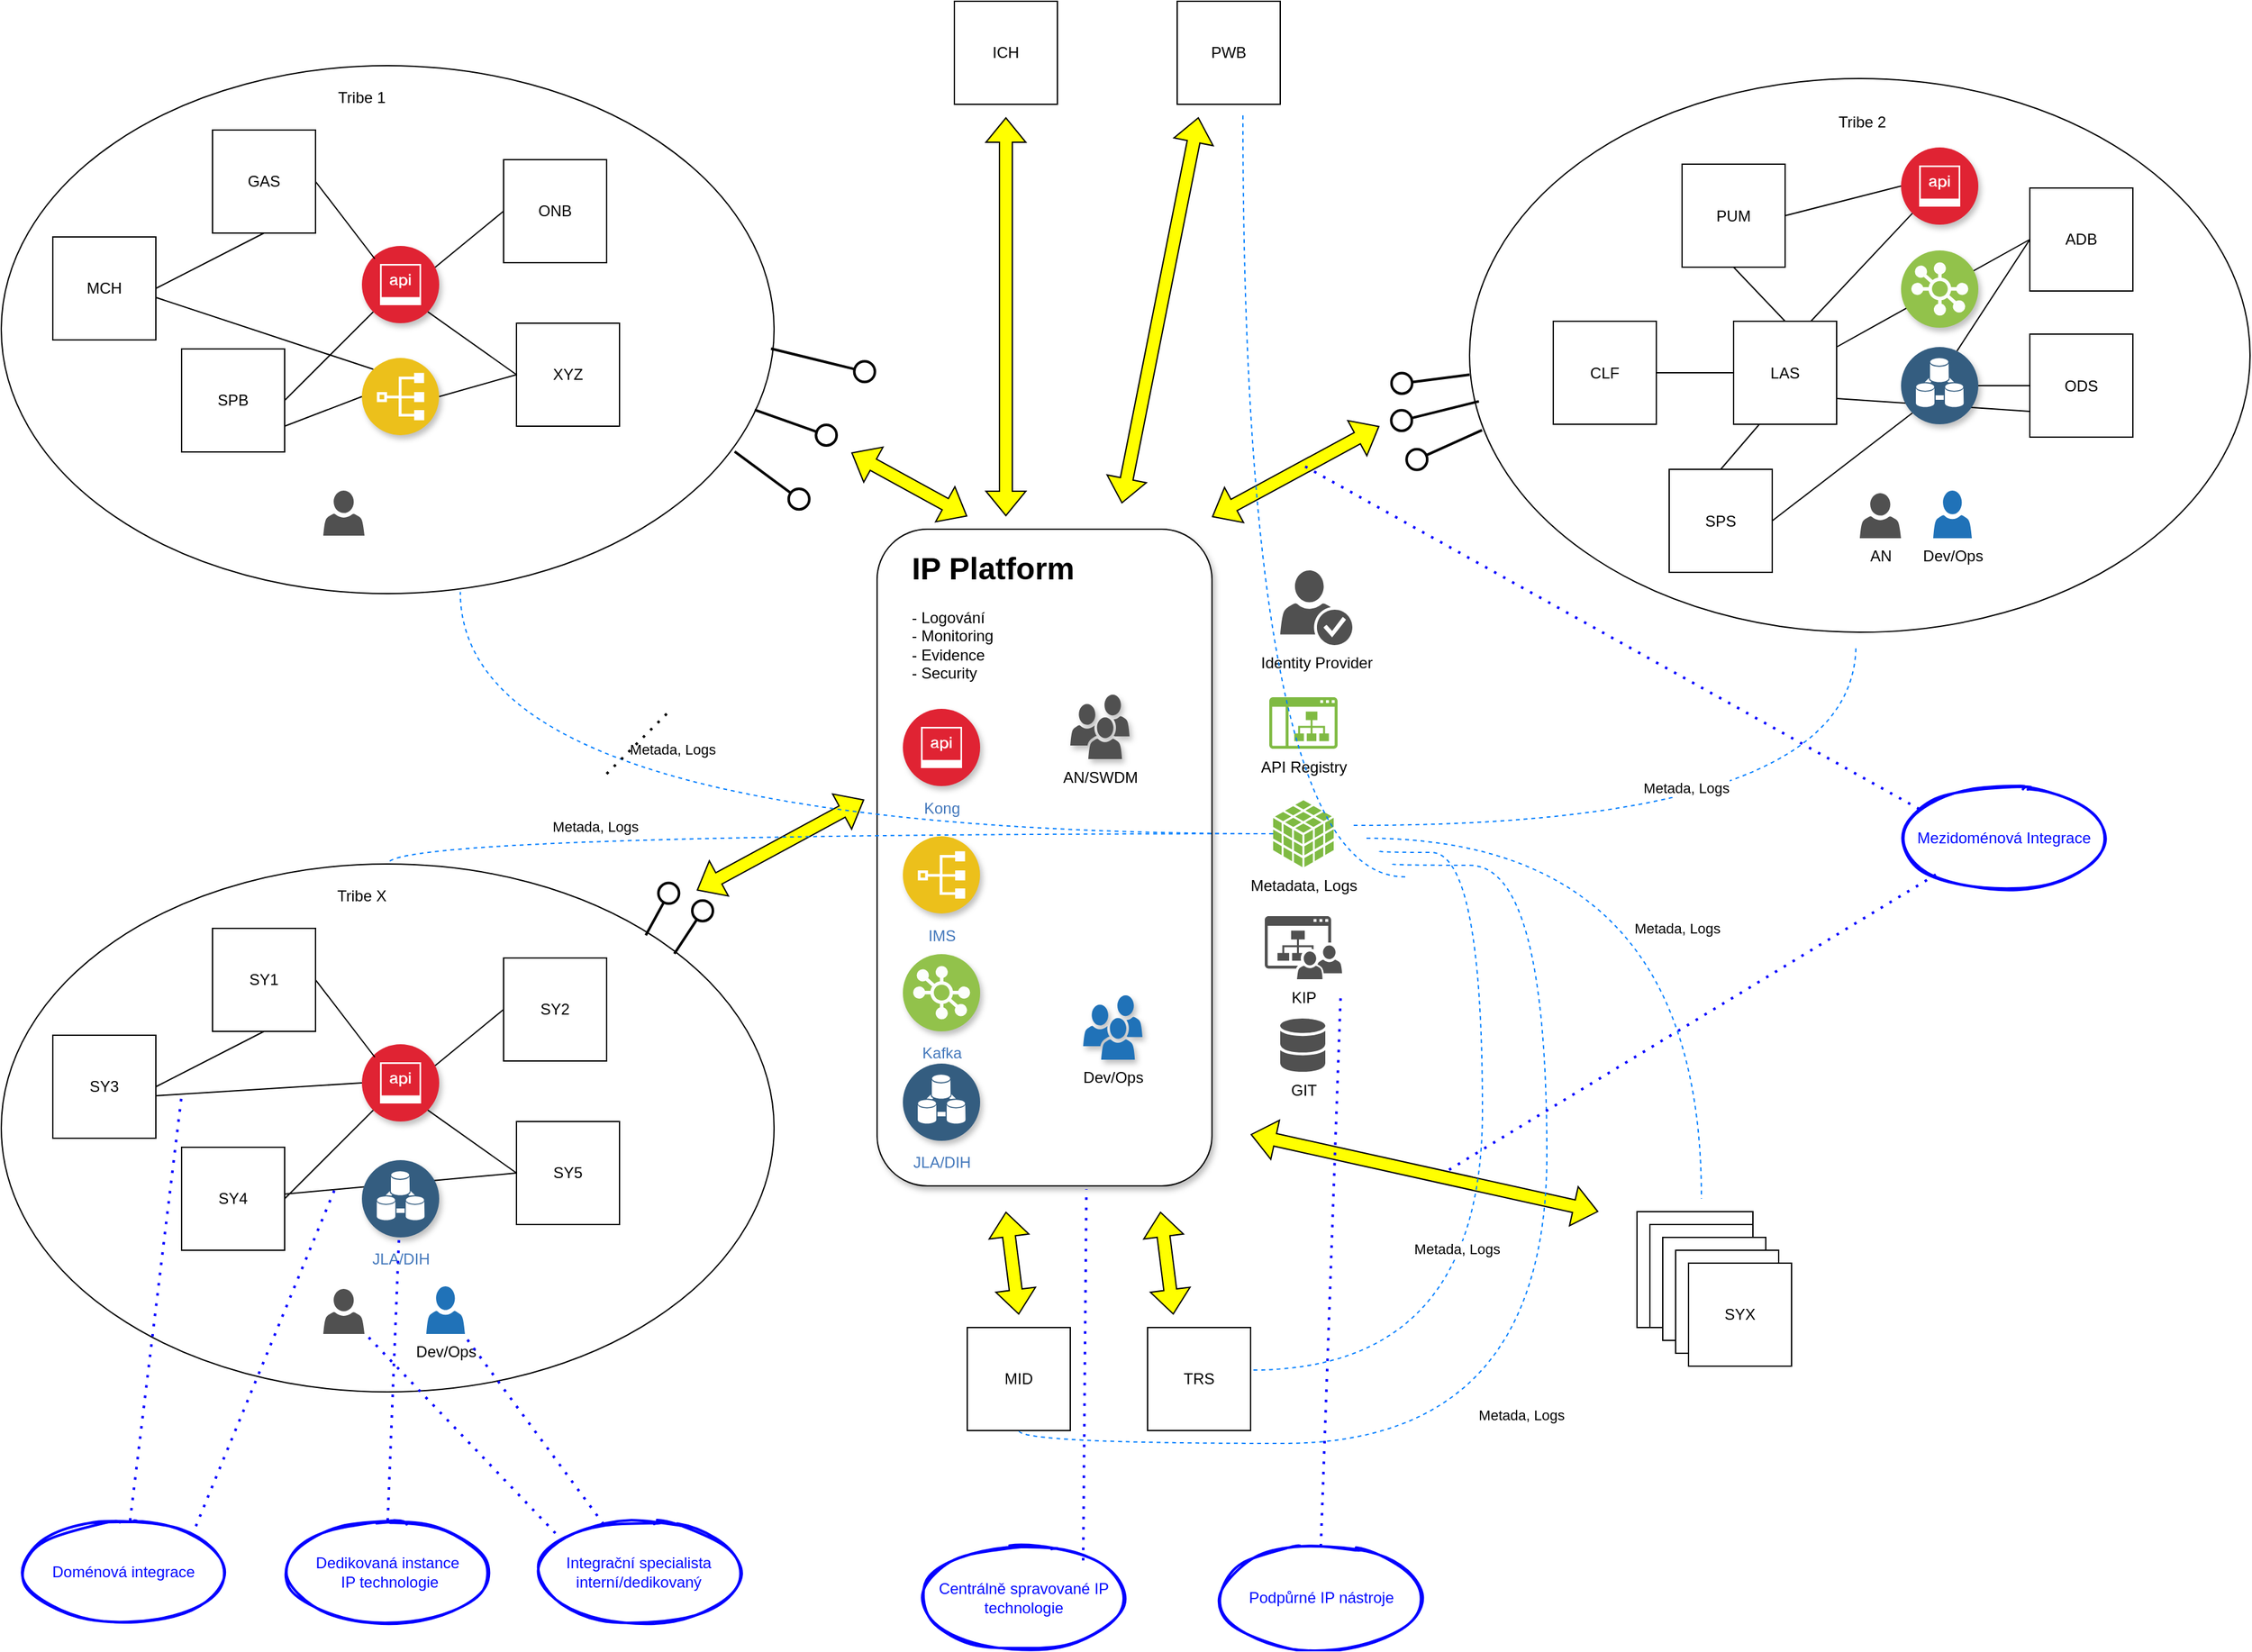 <mxfile version="26.0.5" pages="2">
  <diagram name="IP to-be" id="IJSsZS_YuEGMHdV8JXdg">
    <mxGraphModel dx="3146" dy="1828" grid="1" gridSize="10" guides="1" tooltips="1" connect="1" arrows="1" fold="1" page="1" pageScale="1" pageWidth="827" pageHeight="1169" background="#ffffff" math="0" shadow="0">
      <root>
        <mxCell id="0" />
        <mxCell id="1" parent="0" />
        <mxCell id="OI-sxOpWTPTX0RnwA3bI-26" value="" style="group" parent="1" vertex="1" connectable="0">
          <mxGeometry x="880" y="430" width="260" height="510" as="geometry" />
        </mxCell>
        <mxCell id="OI-sxOpWTPTX0RnwA3bI-12" value="" style="rounded=1;whiteSpace=wrap;html=1;shadow=1;" parent="OI-sxOpWTPTX0RnwA3bI-26" vertex="1">
          <mxGeometry width="260" height="510" as="geometry" />
        </mxCell>
        <mxCell id="OI-sxOpWTPTX0RnwA3bI-1" value="Kong" style="image;aspect=fixed;perimeter=ellipsePerimeter;html=1;align=center;shadow=1;dashed=0;fontColor=#4277BB;labelBackgroundColor=default;fontSize=12;spacingTop=3;image=img/lib/ibm/security/api_security.svg;" parent="OI-sxOpWTPTX0RnwA3bI-26" vertex="1">
          <mxGeometry x="20" y="139.5" width="60" height="60" as="geometry" />
        </mxCell>
        <mxCell id="OI-sxOpWTPTX0RnwA3bI-2" value="IMS" style="image;aspect=fixed;perimeter=ellipsePerimeter;html=1;align=center;shadow=1;dashed=0;fontColor=#4277BB;labelBackgroundColor=default;fontSize=12;spacingTop=3;image=img/lib/ibm/applications/index.svg;" parent="OI-sxOpWTPTX0RnwA3bI-26" vertex="1">
          <mxGeometry x="20" y="238.5" width="60" height="60" as="geometry" />
        </mxCell>
        <mxCell id="OI-sxOpWTPTX0RnwA3bI-7" value="Kafka" style="image;aspect=fixed;perimeter=ellipsePerimeter;html=1;align=center;shadow=1;dashed=0;fontColor=#4277BB;labelBackgroundColor=default;fontSize=12;spacingTop=3;image=img/lib/ibm/vpc/LoadBalancerPool.svg;" parent="OI-sxOpWTPTX0RnwA3bI-26" vertex="1">
          <mxGeometry x="20" y="330" width="60" height="60" as="geometry" />
        </mxCell>
        <mxCell id="OI-sxOpWTPTX0RnwA3bI-9" value="JLA/DIH" style="image;aspect=fixed;perimeter=ellipsePerimeter;html=1;align=center;shadow=1;dashed=0;fontColor=#4277BB;labelBackgroundColor=default;fontSize=12;spacingTop=3;image=img/lib/ibm/data/device_registry.svg;" parent="OI-sxOpWTPTX0RnwA3bI-26" vertex="1">
          <mxGeometry x="20" y="415" width="60" height="60" as="geometry" />
        </mxCell>
        <mxCell id="OI-sxOpWTPTX0RnwA3bI-19" value="Dev/Ops" style="sketch=0;pointerEvents=1;shadow=1;dashed=0;html=1;strokeColor=none;labelPosition=center;verticalLabelPosition=bottom;verticalAlign=top;outlineConnect=0;align=center;shape=mxgraph.office.users.users;fillColor=#2072B8;" parent="OI-sxOpWTPTX0RnwA3bI-26" vertex="1">
          <mxGeometry x="160" y="362" width="46" height="50" as="geometry" />
        </mxCell>
        <mxCell id="OI-sxOpWTPTX0RnwA3bI-20" value="AN/SWDM" style="sketch=0;pointerEvents=1;shadow=1;dashed=0;html=1;strokeColor=none;fillColor=#505050;labelPosition=center;verticalLabelPosition=bottom;verticalAlign=top;outlineConnect=0;align=center;shape=mxgraph.office.users.users;" parent="OI-sxOpWTPTX0RnwA3bI-26" vertex="1">
          <mxGeometry x="150" y="128.5" width="46" height="50" as="geometry" />
        </mxCell>
        <mxCell id="OI-sxOpWTPTX0RnwA3bI-23" value="&lt;h1 style=&quot;margin-top: 0px;&quot;&gt;IP Platform&lt;/h1&gt;&lt;p&gt;- Logování&lt;br&gt;&lt;span style=&quot;background-color: initial;&quot;&gt;- Monitoring&lt;br&gt;&lt;/span&gt;&lt;span style=&quot;background-color: initial;&quot;&gt;- Evidence&lt;br&gt;&lt;/span&gt;&lt;span style=&quot;background-color: initial;&quot;&gt;- Security&lt;/span&gt;&lt;/p&gt;" style="text;html=1;whiteSpace=wrap;overflow=hidden;rounded=0;shadow=1;" parent="OI-sxOpWTPTX0RnwA3bI-26" vertex="1">
          <mxGeometry x="25" y="10" width="190" height="108.5" as="geometry" />
        </mxCell>
        <mxCell id="OI-sxOpWTPTX0RnwA3bI-29" value="TRS" style="whiteSpace=wrap;html=1;aspect=fixed;" parent="1" vertex="1">
          <mxGeometry x="1090" y="1050" width="80" height="80" as="geometry" />
        </mxCell>
        <mxCell id="OI-sxOpWTPTX0RnwA3bI-33" value="MID" style="whiteSpace=wrap;html=1;aspect=fixed;" parent="1" vertex="1">
          <mxGeometry x="950" y="1050" width="80" height="80" as="geometry" />
        </mxCell>
        <mxCell id="OI-sxOpWTPTX0RnwA3bI-37" value="ICH" style="whiteSpace=wrap;html=1;aspect=fixed;" parent="1" vertex="1">
          <mxGeometry x="940" y="20" width="80" height="80" as="geometry" />
        </mxCell>
        <mxCell id="OI-sxOpWTPTX0RnwA3bI-38" value="PWB" style="whiteSpace=wrap;html=1;aspect=fixed;" parent="1" vertex="1">
          <mxGeometry x="1113" y="20" width="80" height="80" as="geometry" />
        </mxCell>
        <mxCell id="OI-sxOpWTPTX0RnwA3bI-89" value="" style="group" parent="1" vertex="1" connectable="0">
          <mxGeometry x="1340" y="80" width="606" height="430" as="geometry" />
        </mxCell>
        <mxCell id="OI-sxOpWTPTX0RnwA3bI-47" value="" style="ellipse;whiteSpace=wrap;html=1;" parent="OI-sxOpWTPTX0RnwA3bI-89" vertex="1">
          <mxGeometry width="606" height="430" as="geometry" />
        </mxCell>
        <mxCell id="OI-sxOpWTPTX0RnwA3bI-22" value="Tribe 2" style="text;html=1;align=center;verticalAlign=middle;whiteSpace=wrap;rounded=0;" parent="OI-sxOpWTPTX0RnwA3bI-89" vertex="1">
          <mxGeometry x="275" y="13.5" width="60" height="40" as="geometry" />
        </mxCell>
        <mxCell id="OI-sxOpWTPTX0RnwA3bI-35" value="PUM" style="whiteSpace=wrap;html=1;aspect=fixed;" parent="OI-sxOpWTPTX0RnwA3bI-89" vertex="1">
          <mxGeometry x="165" y="66.5" width="80" height="80" as="geometry" />
        </mxCell>
        <mxCell id="OI-sxOpWTPTX0RnwA3bI-36" value="CLF" style="whiteSpace=wrap;html=1;aspect=fixed;" parent="OI-sxOpWTPTX0RnwA3bI-89" vertex="1">
          <mxGeometry x="65" y="188.5" width="80" height="80" as="geometry" />
        </mxCell>
        <mxCell id="OI-sxOpWTPTX0RnwA3bI-48" value="LAS" style="whiteSpace=wrap;html=1;aspect=fixed;" parent="OI-sxOpWTPTX0RnwA3bI-89" vertex="1">
          <mxGeometry x="205" y="188.5" width="80" height="80" as="geometry" />
        </mxCell>
        <mxCell id="OI-sxOpWTPTX0RnwA3bI-49" value="ODS" style="whiteSpace=wrap;html=1;aspect=fixed;" parent="OI-sxOpWTPTX0RnwA3bI-89" vertex="1">
          <mxGeometry x="435" y="198.5" width="80" height="80" as="geometry" />
        </mxCell>
        <mxCell id="OI-sxOpWTPTX0RnwA3bI-50" value="ADB" style="whiteSpace=wrap;html=1;aspect=fixed;" parent="OI-sxOpWTPTX0RnwA3bI-89" vertex="1">
          <mxGeometry x="435" y="85" width="80" height="80" as="geometry" />
        </mxCell>
        <mxCell id="OI-sxOpWTPTX0RnwA3bI-51" value="SPS" style="whiteSpace=wrap;html=1;aspect=fixed;" parent="OI-sxOpWTPTX0RnwA3bI-89" vertex="1">
          <mxGeometry x="155" y="303.5" width="80" height="80" as="geometry" />
        </mxCell>
        <mxCell id="OI-sxOpWTPTX0RnwA3bI-53" value="" style="image;aspect=fixed;perimeter=ellipsePerimeter;html=1;align=center;shadow=1;dashed=0;fontColor=#4277BB;labelBackgroundColor=default;fontSize=12;spacingTop=3;image=img/lib/ibm/security/api_security.svg;" parent="OI-sxOpWTPTX0RnwA3bI-89" vertex="1">
          <mxGeometry x="335" y="53.5" width="60" height="60" as="geometry" />
        </mxCell>
        <mxCell id="OI-sxOpWTPTX0RnwA3bI-77" value="" style="endArrow=none;html=1;rounded=0;entryX=0;entryY=1;entryDx=0;entryDy=0;exitX=1;exitY=0.5;exitDx=0;exitDy=0;" parent="OI-sxOpWTPTX0RnwA3bI-89" source="OI-sxOpWTPTX0RnwA3bI-51" target="OI-sxOpWTPTX0RnwA3bI-74" edge="1">
          <mxGeometry width="50" height="50" relative="1" as="geometry">
            <mxPoint x="225" y="403.5" as="sourcePoint" />
            <mxPoint x="275" y="353.5" as="targetPoint" />
          </mxGeometry>
        </mxCell>
        <mxCell id="OI-sxOpWTPTX0RnwA3bI-78" value="" style="endArrow=none;html=1;rounded=0;exitX=0.75;exitY=0;exitDx=0;exitDy=0;entryX=0;entryY=1;entryDx=0;entryDy=0;" parent="OI-sxOpWTPTX0RnwA3bI-89" source="OI-sxOpWTPTX0RnwA3bI-48" target="OI-sxOpWTPTX0RnwA3bI-53" edge="1">
          <mxGeometry width="50" height="50" relative="1" as="geometry">
            <mxPoint x="275" y="163.5" as="sourcePoint" />
            <mxPoint x="325" y="113.5" as="targetPoint" />
          </mxGeometry>
        </mxCell>
        <mxCell id="OI-sxOpWTPTX0RnwA3bI-79" value="" style="endArrow=none;html=1;rounded=0;entryX=0;entryY=0.5;entryDx=0;entryDy=0;exitX=0.75;exitY=0;exitDx=0;exitDy=0;" parent="OI-sxOpWTPTX0RnwA3bI-89" source="OI-sxOpWTPTX0RnwA3bI-74" target="OI-sxOpWTPTX0RnwA3bI-50" edge="1">
          <mxGeometry width="50" height="50" relative="1" as="geometry">
            <mxPoint x="225" y="403.5" as="sourcePoint" />
            <mxPoint x="275" y="353.5" as="targetPoint" />
          </mxGeometry>
        </mxCell>
        <mxCell id="OI-sxOpWTPTX0RnwA3bI-80" value="" style="endArrow=none;html=1;rounded=0;exitX=1;exitY=0.5;exitDx=0;exitDy=0;entryX=0;entryY=0.5;entryDx=0;entryDy=0;" parent="OI-sxOpWTPTX0RnwA3bI-89" source="OI-sxOpWTPTX0RnwA3bI-35" target="OI-sxOpWTPTX0RnwA3bI-53" edge="1">
          <mxGeometry width="50" height="50" relative="1" as="geometry">
            <mxPoint x="265" y="103.5" as="sourcePoint" />
            <mxPoint x="315" y="53.5" as="targetPoint" />
          </mxGeometry>
        </mxCell>
        <mxCell id="OI-sxOpWTPTX0RnwA3bI-81" value="" style="endArrow=none;html=1;rounded=0;entryX=0;entryY=0.5;entryDx=0;entryDy=0;exitX=1;exitY=0.5;exitDx=0;exitDy=0;" parent="OI-sxOpWTPTX0RnwA3bI-89" source="OI-sxOpWTPTX0RnwA3bI-74" target="OI-sxOpWTPTX0RnwA3bI-49" edge="1">
          <mxGeometry width="50" height="50" relative="1" as="geometry">
            <mxPoint x="225" y="463.5" as="sourcePoint" />
            <mxPoint x="275" y="413.5" as="targetPoint" />
          </mxGeometry>
        </mxCell>
        <mxCell id="OI-sxOpWTPTX0RnwA3bI-82" value="" style="endArrow=none;html=1;rounded=0;entryX=0;entryY=0.75;entryDx=0;entryDy=0;exitX=1;exitY=0.75;exitDx=0;exitDy=0;" parent="OI-sxOpWTPTX0RnwA3bI-89" source="OI-sxOpWTPTX0RnwA3bI-48" target="OI-sxOpWTPTX0RnwA3bI-49" edge="1">
          <mxGeometry width="50" height="50" relative="1" as="geometry">
            <mxPoint x="225" y="403.5" as="sourcePoint" />
            <mxPoint x="275" y="353.5" as="targetPoint" />
          </mxGeometry>
        </mxCell>
        <mxCell id="OI-sxOpWTPTX0RnwA3bI-83" value="" style="endArrow=none;html=1;rounded=0;entryX=0;entryY=0.5;entryDx=0;entryDy=0;exitX=1;exitY=0.25;exitDx=0;exitDy=0;" parent="OI-sxOpWTPTX0RnwA3bI-89" source="OI-sxOpWTPTX0RnwA3bI-48" target="OI-sxOpWTPTX0RnwA3bI-50" edge="1">
          <mxGeometry width="50" height="50" relative="1" as="geometry">
            <mxPoint x="395" y="493.5" as="sourcePoint" />
            <mxPoint x="445" y="443.5" as="targetPoint" />
          </mxGeometry>
        </mxCell>
        <mxCell id="OI-sxOpWTPTX0RnwA3bI-64" value="" style="image;aspect=fixed;perimeter=ellipsePerimeter;html=1;align=center;shadow=1;dashed=0;fontColor=#4277BB;labelBackgroundColor=default;fontSize=12;spacingTop=3;image=img/lib/ibm/vpc/LoadBalancerPool.svg;" parent="OI-sxOpWTPTX0RnwA3bI-89" vertex="1">
          <mxGeometry x="335" y="133.5" width="60" height="60" as="geometry" />
        </mxCell>
        <mxCell id="OI-sxOpWTPTX0RnwA3bI-74" value="" style="image;aspect=fixed;perimeter=ellipsePerimeter;html=1;align=center;shadow=1;dashed=0;fontColor=#4277BB;labelBackgroundColor=default;fontSize=12;spacingTop=3;image=img/lib/ibm/data/device_registry.svg;" parent="OI-sxOpWTPTX0RnwA3bI-89" vertex="1">
          <mxGeometry x="335" y="208.5" width="60" height="60" as="geometry" />
        </mxCell>
        <mxCell id="OI-sxOpWTPTX0RnwA3bI-84" value="" style="endArrow=none;html=1;rounded=0;entryX=0.5;entryY=1;entryDx=0;entryDy=0;exitX=0.5;exitY=0;exitDx=0;exitDy=0;" parent="OI-sxOpWTPTX0RnwA3bI-89" source="OI-sxOpWTPTX0RnwA3bI-48" target="OI-sxOpWTPTX0RnwA3bI-35" edge="1">
          <mxGeometry width="50" height="50" relative="1" as="geometry">
            <mxPoint x="225" y="403.5" as="sourcePoint" />
            <mxPoint x="275" y="353.5" as="targetPoint" />
          </mxGeometry>
        </mxCell>
        <mxCell id="OI-sxOpWTPTX0RnwA3bI-86" value="" style="endArrow=none;html=1;rounded=0;entryX=1;entryY=0.5;entryDx=0;entryDy=0;exitX=0;exitY=0.5;exitDx=0;exitDy=0;" parent="OI-sxOpWTPTX0RnwA3bI-89" source="OI-sxOpWTPTX0RnwA3bI-48" target="OI-sxOpWTPTX0RnwA3bI-36" edge="1">
          <mxGeometry width="50" height="50" relative="1" as="geometry">
            <mxPoint x="225" y="403.5" as="sourcePoint" />
            <mxPoint x="275" y="353.5" as="targetPoint" />
          </mxGeometry>
        </mxCell>
        <mxCell id="OI-sxOpWTPTX0RnwA3bI-87" value="" style="endArrow=none;html=1;rounded=0;entryX=0.25;entryY=1;entryDx=0;entryDy=0;exitX=0.5;exitY=0;exitDx=0;exitDy=0;" parent="OI-sxOpWTPTX0RnwA3bI-89" source="OI-sxOpWTPTX0RnwA3bI-51" target="OI-sxOpWTPTX0RnwA3bI-48" edge="1">
          <mxGeometry width="50" height="50" relative="1" as="geometry">
            <mxPoint x="225" y="403.5" as="sourcePoint" />
            <mxPoint x="275" y="353.5" as="targetPoint" />
          </mxGeometry>
        </mxCell>
        <mxCell id="AGxWEszSMNjGvuthfFzn-10" value="AN" style="sketch=0;pointerEvents=1;shadow=0;dashed=0;html=1;strokeColor=none;fillColor=#505050;labelPosition=center;verticalLabelPosition=bottom;verticalAlign=top;outlineConnect=0;align=center;shape=mxgraph.office.users.user;" parent="OI-sxOpWTPTX0RnwA3bI-89" vertex="1">
          <mxGeometry x="303" y="322" width="32" height="35" as="geometry" />
        </mxCell>
        <mxCell id="AGxWEszSMNjGvuthfFzn-11" value="Dev/Ops" style="sketch=0;pointerEvents=1;shadow=0;dashed=0;html=1;strokeColor=none;labelPosition=center;verticalLabelPosition=bottom;verticalAlign=top;outlineConnect=0;align=center;shape=mxgraph.office.users.user;fillColor=#2072B8;" parent="OI-sxOpWTPTX0RnwA3bI-89" vertex="1">
          <mxGeometry x="360" y="320" width="30" height="37" as="geometry" />
        </mxCell>
        <mxCell id="OI-sxOpWTPTX0RnwA3bI-127" value="" style="group" parent="1" vertex="1" connectable="0">
          <mxGeometry x="200" y="70" width="600" height="410" as="geometry" />
        </mxCell>
        <mxCell id="OI-sxOpWTPTX0RnwA3bI-43" value="" style="ellipse;whiteSpace=wrap;html=1;" parent="OI-sxOpWTPTX0RnwA3bI-127" vertex="1">
          <mxGeometry width="600" height="410" as="geometry" />
        </mxCell>
        <mxCell id="OI-sxOpWTPTX0RnwA3bI-21" value="Tribe 1" style="text;html=1;align=center;verticalAlign=middle;whiteSpace=wrap;rounded=0;" parent="OI-sxOpWTPTX0RnwA3bI-127" vertex="1">
          <mxGeometry x="250" y="10" width="60" height="30" as="geometry" />
        </mxCell>
        <mxCell id="OI-sxOpWTPTX0RnwA3bI-32" value="XYZ" style="whiteSpace=wrap;html=1;aspect=fixed;" parent="OI-sxOpWTPTX0RnwA3bI-127" vertex="1">
          <mxGeometry x="400" y="200" width="80" height="80" as="geometry" />
        </mxCell>
        <mxCell id="OI-sxOpWTPTX0RnwA3bI-34" value="SPB" style="whiteSpace=wrap;html=1;aspect=fixed;" parent="OI-sxOpWTPTX0RnwA3bI-127" vertex="1">
          <mxGeometry x="140" y="220" width="80" height="80" as="geometry" />
        </mxCell>
        <mxCell id="OI-sxOpWTPTX0RnwA3bI-39" value="ONB" style="whiteSpace=wrap;html=1;aspect=fixed;" parent="OI-sxOpWTPTX0RnwA3bI-127" vertex="1">
          <mxGeometry x="390" y="73" width="80" height="80" as="geometry" />
        </mxCell>
        <mxCell id="OI-sxOpWTPTX0RnwA3bI-40" value="GAS" style="whiteSpace=wrap;html=1;aspect=fixed;" parent="OI-sxOpWTPTX0RnwA3bI-127" vertex="1">
          <mxGeometry x="164" y="50" width="80" height="80" as="geometry" />
        </mxCell>
        <mxCell id="OI-sxOpWTPTX0RnwA3bI-41" value="MCH" style="whiteSpace=wrap;html=1;aspect=fixed;" parent="OI-sxOpWTPTX0RnwA3bI-127" vertex="1">
          <mxGeometry x="40" y="133" width="80" height="80" as="geometry" />
        </mxCell>
        <mxCell id="OI-sxOpWTPTX0RnwA3bI-45" value="" style="image;aspect=fixed;perimeter=ellipsePerimeter;html=1;align=center;shadow=1;dashed=0;fontColor=#4277BB;labelBackgroundColor=default;fontSize=12;spacingTop=3;image=img/lib/ibm/security/api_security.svg;" parent="OI-sxOpWTPTX0RnwA3bI-127" vertex="1">
          <mxGeometry x="280" y="140" width="60" height="60" as="geometry" />
        </mxCell>
        <mxCell id="OI-sxOpWTPTX0RnwA3bI-117" value="" style="image;aspect=fixed;perimeter=ellipsePerimeter;html=1;align=center;shadow=1;dashed=0;fontColor=#4277BB;labelBackgroundColor=default;fontSize=12;spacingTop=3;image=img/lib/ibm/applications/index.svg;" parent="OI-sxOpWTPTX0RnwA3bI-127" vertex="1">
          <mxGeometry x="280" y="227" width="60" height="60" as="geometry" />
        </mxCell>
        <mxCell id="OI-sxOpWTPTX0RnwA3bI-118" value="" style="endArrow=none;html=1;rounded=0;entryX=1;entryY=0.5;entryDx=0;entryDy=0;exitX=0;exitY=1;exitDx=0;exitDy=0;" parent="OI-sxOpWTPTX0RnwA3bI-127" source="OI-sxOpWTPTX0RnwA3bI-45" target="OI-sxOpWTPTX0RnwA3bI-34" edge="1">
          <mxGeometry width="50" height="50" relative="1" as="geometry">
            <mxPoint x="540" y="520" as="sourcePoint" />
            <mxPoint x="590" y="470" as="targetPoint" />
          </mxGeometry>
        </mxCell>
        <mxCell id="OI-sxOpWTPTX0RnwA3bI-119" value="" style="endArrow=none;html=1;rounded=0;entryX=0;entryY=0.5;entryDx=0;entryDy=0;exitX=1;exitY=1;exitDx=0;exitDy=0;" parent="OI-sxOpWTPTX0RnwA3bI-127" source="OI-sxOpWTPTX0RnwA3bI-45" target="OI-sxOpWTPTX0RnwA3bI-32" edge="1">
          <mxGeometry width="50" height="50" relative="1" as="geometry">
            <mxPoint x="540" y="520" as="sourcePoint" />
            <mxPoint x="590" y="470" as="targetPoint" />
          </mxGeometry>
        </mxCell>
        <mxCell id="OI-sxOpWTPTX0RnwA3bI-120" value="" style="endArrow=none;html=1;rounded=0;entryX=0;entryY=0.5;entryDx=0;entryDy=0;exitX=1;exitY=0.25;exitDx=0;exitDy=0;" parent="OI-sxOpWTPTX0RnwA3bI-127" source="OI-sxOpWTPTX0RnwA3bI-45" target="OI-sxOpWTPTX0RnwA3bI-39" edge="1">
          <mxGeometry width="50" height="50" relative="1" as="geometry">
            <mxPoint x="540" y="520" as="sourcePoint" />
            <mxPoint x="590" y="470" as="targetPoint" />
          </mxGeometry>
        </mxCell>
        <mxCell id="OI-sxOpWTPTX0RnwA3bI-121" value="" style="endArrow=none;html=1;rounded=0;entryX=1;entryY=0.5;entryDx=0;entryDy=0;exitX=0;exitY=0.5;exitDx=0;exitDy=0;" parent="OI-sxOpWTPTX0RnwA3bI-127" source="OI-sxOpWTPTX0RnwA3bI-32" target="OI-sxOpWTPTX0RnwA3bI-117" edge="1">
          <mxGeometry width="50" height="50" relative="1" as="geometry">
            <mxPoint x="540" y="520" as="sourcePoint" />
            <mxPoint x="590" y="470" as="targetPoint" />
          </mxGeometry>
        </mxCell>
        <mxCell id="OI-sxOpWTPTX0RnwA3bI-122" value="" style="endArrow=none;html=1;rounded=0;entryX=1;entryY=0.5;entryDx=0;entryDy=0;" parent="OI-sxOpWTPTX0RnwA3bI-127" target="OI-sxOpWTPTX0RnwA3bI-40" edge="1">
          <mxGeometry width="50" height="50" relative="1" as="geometry">
            <mxPoint x="290" y="150" as="sourcePoint" />
            <mxPoint x="590" y="470" as="targetPoint" />
          </mxGeometry>
        </mxCell>
        <mxCell id="OI-sxOpWTPTX0RnwA3bI-123" value="" style="endArrow=none;html=1;rounded=0;entryX=0.5;entryY=1;entryDx=0;entryDy=0;exitX=1;exitY=0.5;exitDx=0;exitDy=0;" parent="OI-sxOpWTPTX0RnwA3bI-127" source="OI-sxOpWTPTX0RnwA3bI-41" target="OI-sxOpWTPTX0RnwA3bI-40" edge="1">
          <mxGeometry width="50" height="50" relative="1" as="geometry">
            <mxPoint x="540" y="520" as="sourcePoint" />
            <mxPoint x="590" y="470" as="targetPoint" />
          </mxGeometry>
        </mxCell>
        <mxCell id="OI-sxOpWTPTX0RnwA3bI-124" value="" style="endArrow=none;html=1;rounded=0;exitX=0;exitY=0;exitDx=0;exitDy=0;" parent="OI-sxOpWTPTX0RnwA3bI-127" source="OI-sxOpWTPTX0RnwA3bI-117" edge="1">
          <mxGeometry width="50" height="50" relative="1" as="geometry">
            <mxPoint x="540" y="520" as="sourcePoint" />
            <mxPoint x="120" y="180" as="targetPoint" />
          </mxGeometry>
        </mxCell>
        <mxCell id="OI-sxOpWTPTX0RnwA3bI-125" value="" style="endArrow=none;html=1;rounded=0;exitX=0;exitY=0.5;exitDx=0;exitDy=0;entryX=1;entryY=0.75;entryDx=0;entryDy=0;" parent="OI-sxOpWTPTX0RnwA3bI-127" source="OI-sxOpWTPTX0RnwA3bI-117" target="OI-sxOpWTPTX0RnwA3bI-34" edge="1">
          <mxGeometry width="50" height="50" relative="1" as="geometry">
            <mxPoint x="540" y="520" as="sourcePoint" />
            <mxPoint x="220" y="270" as="targetPoint" />
          </mxGeometry>
        </mxCell>
        <mxCell id="AGxWEszSMNjGvuthfFzn-9" value="" style="sketch=0;pointerEvents=1;shadow=0;dashed=0;html=1;strokeColor=none;fillColor=#505050;labelPosition=center;verticalLabelPosition=bottom;verticalAlign=top;outlineConnect=0;align=center;shape=mxgraph.office.users.user;" parent="OI-sxOpWTPTX0RnwA3bI-127" vertex="1">
          <mxGeometry x="250" y="330" width="32" height="35" as="geometry" />
        </mxCell>
        <mxCell id="AGxWEszSMNjGvuthfFzn-4" value="KIP" style="sketch=0;pointerEvents=1;shadow=0;dashed=0;html=1;strokeColor=none;fillColor=#505050;labelPosition=center;verticalLabelPosition=bottom;verticalAlign=top;outlineConnect=0;align=center;shape=mxgraph.office.sites.site_team;" parent="1" vertex="1">
          <mxGeometry x="1181" y="730.5" width="60" height="49" as="geometry" />
        </mxCell>
        <mxCell id="AGxWEszSMNjGvuthfFzn-5" value="API Registry" style="sketch=0;pointerEvents=1;shadow=0;dashed=0;html=1;strokeColor=none;labelPosition=center;verticalLabelPosition=bottom;verticalAlign=top;outlineConnect=0;align=center;shape=mxgraph.office.sites.subsite;fillColor=#7FBA42;" parent="1" vertex="1">
          <mxGeometry x="1184.5" y="560.5" width="53" height="40" as="geometry" />
        </mxCell>
        <mxCell id="AGxWEszSMNjGvuthfFzn-7" value="Identity Provider" style="sketch=0;pointerEvents=1;shadow=0;dashed=0;html=1;strokeColor=none;fillColor=#505050;labelPosition=center;verticalLabelPosition=bottom;verticalAlign=top;outlineConnect=0;align=center;shape=mxgraph.office.security.credentials;" parent="1" vertex="1">
          <mxGeometry x="1193" y="462" width="56" height="58" as="geometry" />
        </mxCell>
        <mxCell id="AGxWEszSMNjGvuthfFzn-8" value="Metadata, Logs" style="sketch=0;shadow=0;dashed=0;html=1;strokeColor=none;labelPosition=center;verticalLabelPosition=bottom;verticalAlign=top;outlineConnect=0;align=center;shape=mxgraph.office.databases.database_cube;fillColor=#7FBA42;" parent="1" vertex="1">
          <mxGeometry x="1187.5" y="640.5" width="47" height="52" as="geometry" />
        </mxCell>
        <mxCell id="AGxWEszSMNjGvuthfFzn-12" value="" style="group" parent="1" vertex="1" connectable="0">
          <mxGeometry x="200" y="690" width="600" height="410" as="geometry" />
        </mxCell>
        <mxCell id="AGxWEszSMNjGvuthfFzn-13" value="" style="ellipse;whiteSpace=wrap;html=1;" parent="AGxWEszSMNjGvuthfFzn-12" vertex="1">
          <mxGeometry width="600" height="410" as="geometry" />
        </mxCell>
        <mxCell id="AGxWEszSMNjGvuthfFzn-14" value="Tribe X" style="text;html=1;align=center;verticalAlign=middle;whiteSpace=wrap;rounded=0;" parent="AGxWEszSMNjGvuthfFzn-12" vertex="1">
          <mxGeometry x="250" y="10" width="60" height="30" as="geometry" />
        </mxCell>
        <mxCell id="AGxWEszSMNjGvuthfFzn-15" value="SY5" style="whiteSpace=wrap;html=1;aspect=fixed;" parent="AGxWEszSMNjGvuthfFzn-12" vertex="1">
          <mxGeometry x="400" y="200" width="80" height="80" as="geometry" />
        </mxCell>
        <mxCell id="AGxWEszSMNjGvuthfFzn-16" value="SY4" style="whiteSpace=wrap;html=1;aspect=fixed;" parent="AGxWEszSMNjGvuthfFzn-12" vertex="1">
          <mxGeometry x="140" y="220" width="80" height="80" as="geometry" />
        </mxCell>
        <mxCell id="AGxWEszSMNjGvuthfFzn-17" value="SY2" style="whiteSpace=wrap;html=1;aspect=fixed;" parent="AGxWEszSMNjGvuthfFzn-12" vertex="1">
          <mxGeometry x="390" y="73" width="80" height="80" as="geometry" />
        </mxCell>
        <mxCell id="AGxWEszSMNjGvuthfFzn-18" value="SY1" style="whiteSpace=wrap;html=1;aspect=fixed;" parent="AGxWEszSMNjGvuthfFzn-12" vertex="1">
          <mxGeometry x="164" y="50" width="80" height="80" as="geometry" />
        </mxCell>
        <mxCell id="AGxWEszSMNjGvuthfFzn-19" value="SY3" style="whiteSpace=wrap;html=1;aspect=fixed;" parent="AGxWEszSMNjGvuthfFzn-12" vertex="1">
          <mxGeometry x="40" y="133" width="80" height="80" as="geometry" />
        </mxCell>
        <mxCell id="AGxWEszSMNjGvuthfFzn-20" value="" style="image;aspect=fixed;perimeter=ellipsePerimeter;html=1;align=center;shadow=1;dashed=0;fontColor=#4277BB;labelBackgroundColor=default;fontSize=12;spacingTop=3;image=img/lib/ibm/security/api_security.svg;" parent="AGxWEszSMNjGvuthfFzn-12" vertex="1">
          <mxGeometry x="280" y="140" width="60" height="60" as="geometry" />
        </mxCell>
        <mxCell id="AGxWEszSMNjGvuthfFzn-22" value="" style="endArrow=none;html=1;rounded=0;entryX=1;entryY=0.5;entryDx=0;entryDy=0;exitX=0;exitY=1;exitDx=0;exitDy=0;" parent="AGxWEszSMNjGvuthfFzn-12" source="AGxWEszSMNjGvuthfFzn-20" target="AGxWEszSMNjGvuthfFzn-16" edge="1">
          <mxGeometry width="50" height="50" relative="1" as="geometry">
            <mxPoint x="540" y="520" as="sourcePoint" />
            <mxPoint x="590" y="470" as="targetPoint" />
          </mxGeometry>
        </mxCell>
        <mxCell id="AGxWEszSMNjGvuthfFzn-23" value="" style="endArrow=none;html=1;rounded=0;entryX=0;entryY=0.5;entryDx=0;entryDy=0;exitX=1;exitY=1;exitDx=0;exitDy=0;" parent="AGxWEszSMNjGvuthfFzn-12" source="AGxWEszSMNjGvuthfFzn-20" target="AGxWEszSMNjGvuthfFzn-15" edge="1">
          <mxGeometry width="50" height="50" relative="1" as="geometry">
            <mxPoint x="540" y="520" as="sourcePoint" />
            <mxPoint x="590" y="470" as="targetPoint" />
          </mxGeometry>
        </mxCell>
        <mxCell id="AGxWEszSMNjGvuthfFzn-24" value="" style="endArrow=none;html=1;rounded=0;entryX=0;entryY=0.5;entryDx=0;entryDy=0;exitX=1;exitY=0.25;exitDx=0;exitDy=0;" parent="AGxWEszSMNjGvuthfFzn-12" source="AGxWEszSMNjGvuthfFzn-20" target="AGxWEszSMNjGvuthfFzn-17" edge="1">
          <mxGeometry width="50" height="50" relative="1" as="geometry">
            <mxPoint x="540" y="520" as="sourcePoint" />
            <mxPoint x="590" y="470" as="targetPoint" />
          </mxGeometry>
        </mxCell>
        <mxCell id="AGxWEszSMNjGvuthfFzn-25" value="" style="endArrow=none;html=1;rounded=0;exitX=0;exitY=0.5;exitDx=0;exitDy=0;" parent="AGxWEszSMNjGvuthfFzn-12" source="AGxWEszSMNjGvuthfFzn-15" target="AGxWEszSMNjGvuthfFzn-16" edge="1">
          <mxGeometry width="50" height="50" relative="1" as="geometry">
            <mxPoint x="540" y="520" as="sourcePoint" />
            <mxPoint x="340" y="257" as="targetPoint" />
          </mxGeometry>
        </mxCell>
        <mxCell id="AGxWEszSMNjGvuthfFzn-26" value="" style="endArrow=none;html=1;rounded=0;entryX=1;entryY=0.5;entryDx=0;entryDy=0;" parent="AGxWEszSMNjGvuthfFzn-12" target="AGxWEszSMNjGvuthfFzn-18" edge="1">
          <mxGeometry width="50" height="50" relative="1" as="geometry">
            <mxPoint x="290" y="150" as="sourcePoint" />
            <mxPoint x="590" y="470" as="targetPoint" />
          </mxGeometry>
        </mxCell>
        <mxCell id="AGxWEszSMNjGvuthfFzn-27" value="" style="endArrow=none;html=1;rounded=0;entryX=0.5;entryY=1;entryDx=0;entryDy=0;exitX=1;exitY=0.5;exitDx=0;exitDy=0;" parent="AGxWEszSMNjGvuthfFzn-12" source="AGxWEszSMNjGvuthfFzn-19" target="AGxWEszSMNjGvuthfFzn-18" edge="1">
          <mxGeometry width="50" height="50" relative="1" as="geometry">
            <mxPoint x="540" y="520" as="sourcePoint" />
            <mxPoint x="590" y="470" as="targetPoint" />
          </mxGeometry>
        </mxCell>
        <mxCell id="AGxWEszSMNjGvuthfFzn-28" value="" style="endArrow=none;html=1;rounded=0;exitX=0;exitY=0.5;exitDx=0;exitDy=0;" parent="AGxWEszSMNjGvuthfFzn-12" source="AGxWEszSMNjGvuthfFzn-20" edge="1">
          <mxGeometry width="50" height="50" relative="1" as="geometry">
            <mxPoint x="288.787" y="235.787" as="sourcePoint" />
            <mxPoint x="120" y="180" as="targetPoint" />
          </mxGeometry>
        </mxCell>
        <mxCell id="AGxWEszSMNjGvuthfFzn-30" value="" style="sketch=0;pointerEvents=1;shadow=0;dashed=0;html=1;strokeColor=none;fillColor=#505050;labelPosition=center;verticalLabelPosition=bottom;verticalAlign=top;outlineConnect=0;align=center;shape=mxgraph.office.users.user;" parent="AGxWEszSMNjGvuthfFzn-12" vertex="1">
          <mxGeometry x="250" y="330" width="32" height="35" as="geometry" />
        </mxCell>
        <mxCell id="AGxWEszSMNjGvuthfFzn-31" value="Dev/Ops" style="sketch=0;pointerEvents=1;shadow=0;dashed=0;html=1;strokeColor=none;labelPosition=center;verticalLabelPosition=bottom;verticalAlign=top;outlineConnect=0;align=center;shape=mxgraph.office.users.user;fillColor=#2072B8;" parent="AGxWEszSMNjGvuthfFzn-12" vertex="1">
          <mxGeometry x="330" y="328" width="30" height="37" as="geometry" />
        </mxCell>
        <mxCell id="AGxWEszSMNjGvuthfFzn-41" value="" style="endArrow=circle;html=1;rounded=0;exitX=0.871;exitY=0.17;exitDx=0;exitDy=0;exitPerimeter=0;strokeWidth=2;startArrow=none;startFill=0;endFill=0;" parent="AGxWEszSMNjGvuthfFzn-12" source="AGxWEszSMNjGvuthfFzn-13" edge="1">
          <mxGeometry width="50" height="50" relative="1" as="geometry">
            <mxPoint x="507" y="-10" as="sourcePoint" />
            <mxPoint x="550" y="28" as="targetPoint" />
          </mxGeometry>
        </mxCell>
        <mxCell id="12fr6NGoBJ175-fbXVdI-11" value="JLA/DIH" style="image;aspect=fixed;perimeter=ellipsePerimeter;html=1;align=center;shadow=1;dashed=0;fontColor=#4277BB;labelBackgroundColor=default;fontSize=12;spacingTop=3;image=img/lib/ibm/data/device_registry.svg;" vertex="1" parent="AGxWEszSMNjGvuthfFzn-12">
          <mxGeometry x="280" y="230" width="60" height="60" as="geometry" />
        </mxCell>
        <mxCell id="AGxWEszSMNjGvuthfFzn-32" value="SYX" style="whiteSpace=wrap;html=1;aspect=fixed;" parent="1" vertex="1">
          <mxGeometry x="1470" y="960" width="90" height="90" as="geometry" />
        </mxCell>
        <mxCell id="AGxWEszSMNjGvuthfFzn-33" value="SYX" style="whiteSpace=wrap;html=1;aspect=fixed;" parent="1" vertex="1">
          <mxGeometry x="1480" y="970" width="80" height="80" as="geometry" />
        </mxCell>
        <mxCell id="AGxWEszSMNjGvuthfFzn-34" value="SYX" style="whiteSpace=wrap;html=1;aspect=fixed;" parent="1" vertex="1">
          <mxGeometry x="1490" y="980" width="80" height="80" as="geometry" />
        </mxCell>
        <mxCell id="AGxWEszSMNjGvuthfFzn-35" value="SYX" style="whiteSpace=wrap;html=1;aspect=fixed;" parent="1" vertex="1">
          <mxGeometry x="1500" y="990" width="80" height="80" as="geometry" />
        </mxCell>
        <mxCell id="AGxWEszSMNjGvuthfFzn-36" value="SYX" style="whiteSpace=wrap;html=1;aspect=fixed;" parent="1" vertex="1">
          <mxGeometry x="1510" y="1000" width="80" height="80" as="geometry" />
        </mxCell>
        <mxCell id="AGxWEszSMNjGvuthfFzn-37" value="" style="endArrow=circle;html=1;rounded=0;exitX=0.996;exitY=0.536;exitDx=0;exitDy=0;exitPerimeter=0;strokeWidth=2;startArrow=none;startFill=0;endFill=0;" parent="1" source="OI-sxOpWTPTX0RnwA3bI-43" edge="1">
          <mxGeometry width="50" height="50" relative="1" as="geometry">
            <mxPoint x="710.0" y="511.17" as="sourcePoint" />
            <mxPoint x="880" y="310" as="targetPoint" />
          </mxGeometry>
        </mxCell>
        <mxCell id="AGxWEszSMNjGvuthfFzn-39" value="" style="endArrow=circle;html=1;rounded=0;exitX=0.949;exitY=0.731;exitDx=0;exitDy=0;exitPerimeter=0;strokeWidth=2;startArrow=none;startFill=0;endFill=0;" parent="1" source="OI-sxOpWTPTX0RnwA3bI-43" edge="1">
          <mxGeometry width="50" height="50" relative="1" as="geometry">
            <mxPoint x="775.0" y="370.0" as="sourcePoint" />
            <mxPoint x="827.4" y="412.55" as="targetPoint" />
          </mxGeometry>
        </mxCell>
        <mxCell id="AGxWEszSMNjGvuthfFzn-38" value="" style="endArrow=circle;html=1;rounded=0;strokeWidth=2;startArrow=none;startFill=0;endFill=0;exitX=0.975;exitY=0.652;exitDx=0;exitDy=0;exitPerimeter=0;" parent="1" source="OI-sxOpWTPTX0RnwA3bI-43" edge="1">
          <mxGeometry width="50" height="50" relative="1" as="geometry">
            <mxPoint x="912.8" y="200.0" as="sourcePoint" />
            <mxPoint x="850" y="360.31" as="targetPoint" />
          </mxGeometry>
        </mxCell>
        <mxCell id="AGxWEszSMNjGvuthfFzn-40" value="" style="endArrow=circle;html=1;rounded=0;exitX=0.834;exitY=0.135;exitDx=0;exitDy=0;exitPerimeter=0;strokeWidth=2;startArrow=none;startFill=0;endFill=0;" parent="1" source="AGxWEszSMNjGvuthfFzn-13" edge="1">
          <mxGeometry width="50" height="50" relative="1" as="geometry">
            <mxPoint x="680" y="666" as="sourcePoint" />
            <mxPoint x="723" y="704" as="targetPoint" />
          </mxGeometry>
        </mxCell>
        <mxCell id="AGxWEszSMNjGvuthfFzn-42" value="" style="endArrow=circle;html=1;rounded=0;strokeWidth=2;startArrow=none;startFill=0;endFill=0;" parent="1" edge="1">
          <mxGeometry width="50" height="50" relative="1" as="geometry">
            <mxPoint x="1340" y="310" as="sourcePoint" />
            <mxPoint x="1277.5" y="318" as="targetPoint" />
          </mxGeometry>
        </mxCell>
        <mxCell id="AGxWEszSMNjGvuthfFzn-43" value="" style="endArrow=circle;html=1;rounded=0;strokeWidth=2;startArrow=none;startFill=0;endFill=0;exitX=0.012;exitY=0.583;exitDx=0;exitDy=0;exitPerimeter=0;" parent="1" source="OI-sxOpWTPTX0RnwA3bI-47" edge="1">
          <mxGeometry width="50" height="50" relative="1" as="geometry">
            <mxPoint x="1340" y="340" as="sourcePoint" />
            <mxPoint x="1277.5" y="348" as="targetPoint" />
          </mxGeometry>
        </mxCell>
        <mxCell id="AGxWEszSMNjGvuthfFzn-44" value="" style="endArrow=circle;html=1;rounded=0;strokeWidth=2;startArrow=none;startFill=0;endFill=0;exitX=0.016;exitY=0.635;exitDx=0;exitDy=0;exitPerimeter=0;" parent="1" source="OI-sxOpWTPTX0RnwA3bI-47" edge="1">
          <mxGeometry width="50" height="50" relative="1" as="geometry">
            <mxPoint x="1360" y="330" as="sourcePoint" />
            <mxPoint x="1290" y="380" as="targetPoint" />
          </mxGeometry>
        </mxCell>
        <mxCell id="AGxWEszSMNjGvuthfFzn-45" value="" style="shape=flexArrow;endArrow=classic;startArrow=classic;html=1;rounded=0;fillColor=#FFFF00;" parent="1" edge="1">
          <mxGeometry width="100" height="100" relative="1" as="geometry">
            <mxPoint x="740" y="710.5" as="sourcePoint" />
            <mxPoint x="870" y="640" as="targetPoint" />
          </mxGeometry>
        </mxCell>
        <mxCell id="AGxWEszSMNjGvuthfFzn-46" value="" style="shape=flexArrow;endArrow=classic;startArrow=classic;html=1;rounded=0;fillColor=#FFFF00;" parent="1" edge="1">
          <mxGeometry width="100" height="100" relative="1" as="geometry">
            <mxPoint x="860" y="370.5" as="sourcePoint" />
            <mxPoint x="950" y="420" as="targetPoint" />
          </mxGeometry>
        </mxCell>
        <mxCell id="AGxWEszSMNjGvuthfFzn-47" value="" style="shape=flexArrow;endArrow=classic;startArrow=classic;html=1;rounded=0;fillColor=#FFFF00;" parent="1" edge="1">
          <mxGeometry width="100" height="100" relative="1" as="geometry">
            <mxPoint x="980" y="420" as="sourcePoint" />
            <mxPoint x="980" y="110" as="targetPoint" />
          </mxGeometry>
        </mxCell>
        <mxCell id="AGxWEszSMNjGvuthfFzn-48" value="" style="shape=flexArrow;endArrow=classic;startArrow=classic;html=1;rounded=0;fillColor=#FFFF00;entryX=0.5;entryY=1;entryDx=0;entryDy=0;" parent="1" edge="1">
          <mxGeometry width="100" height="100" relative="1" as="geometry">
            <mxPoint x="1070" y="410" as="sourcePoint" />
            <mxPoint x="1129.5" y="110" as="targetPoint" />
          </mxGeometry>
        </mxCell>
        <mxCell id="AGxWEszSMNjGvuthfFzn-49" value="" style="shape=flexArrow;endArrow=classic;startArrow=classic;html=1;rounded=0;fillColor=#FFFF00;" parent="1" edge="1">
          <mxGeometry width="100" height="100" relative="1" as="geometry">
            <mxPoint x="1140" y="420.5" as="sourcePoint" />
            <mxPoint x="1270" y="350" as="targetPoint" />
          </mxGeometry>
        </mxCell>
        <mxCell id="AGxWEszSMNjGvuthfFzn-50" value="" style="shape=flexArrow;endArrow=classic;startArrow=classic;html=1;rounded=0;fillColor=#FFFF00;" parent="1" edge="1">
          <mxGeometry width="100" height="100" relative="1" as="geometry">
            <mxPoint x="1170" y="900" as="sourcePoint" />
            <mxPoint x="1440" y="960" as="targetPoint" />
          </mxGeometry>
        </mxCell>
        <mxCell id="AGxWEszSMNjGvuthfFzn-51" value="" style="shape=flexArrow;endArrow=classic;startArrow=classic;html=1;rounded=0;fillColor=#FFFF00;" parent="1" edge="1">
          <mxGeometry width="100" height="100" relative="1" as="geometry">
            <mxPoint x="990" y="1040" as="sourcePoint" />
            <mxPoint x="980" y="960" as="targetPoint" />
          </mxGeometry>
        </mxCell>
        <mxCell id="AGxWEszSMNjGvuthfFzn-52" value="" style="shape=flexArrow;endArrow=classic;startArrow=classic;html=1;rounded=0;fillColor=#FFFF00;" parent="1" edge="1">
          <mxGeometry width="100" height="100" relative="1" as="geometry">
            <mxPoint x="1110" y="1040" as="sourcePoint" />
            <mxPoint x="1100" y="960" as="targetPoint" />
          </mxGeometry>
        </mxCell>
        <mxCell id="AGxWEszSMNjGvuthfFzn-53" value="" style="endArrow=none;dashed=1;html=1;rounded=0;entryX=0.495;entryY=1.023;entryDx=0;entryDy=0;entryPerimeter=0;edgeStyle=orthogonalEdgeStyle;curved=1;strokeColor=#007FFF;" parent="1" target="OI-sxOpWTPTX0RnwA3bI-47" edge="1">
          <mxGeometry width="50" height="50" relative="1" as="geometry">
            <mxPoint x="1250" y="660" as="sourcePoint" />
            <mxPoint x="1260" y="540" as="targetPoint" />
          </mxGeometry>
        </mxCell>
        <mxCell id="AGxWEszSMNjGvuthfFzn-54" value="Metada, Logs" style="edgeLabel;html=1;align=center;verticalAlign=middle;resizable=0;points=[];" parent="AGxWEszSMNjGvuthfFzn-53" vertex="1" connectable="0">
          <mxGeometry x="-0.03" y="30" relative="1" as="geometry">
            <mxPoint as="offset" />
          </mxGeometry>
        </mxCell>
        <mxCell id="AGxWEszSMNjGvuthfFzn-55" value="" style="endArrow=none;dashed=1;html=1;rounded=0;edgeStyle=orthogonalEdgeStyle;curved=1;strokeColor=#007FFF;" parent="1" edge="1">
          <mxGeometry width="50" height="50" relative="1" as="geometry">
            <mxPoint x="1260" y="670" as="sourcePoint" />
            <mxPoint x="1520" y="950" as="targetPoint" />
          </mxGeometry>
        </mxCell>
        <mxCell id="AGxWEszSMNjGvuthfFzn-56" value="Metada, Logs" style="edgeLabel;html=1;align=center;verticalAlign=middle;resizable=0;points=[];" parent="AGxWEszSMNjGvuthfFzn-55" vertex="1" connectable="0">
          <mxGeometry x="-0.03" y="30" relative="1" as="geometry">
            <mxPoint x="-50" y="68" as="offset" />
          </mxGeometry>
        </mxCell>
        <mxCell id="AGxWEszSMNjGvuthfFzn-57" value="" style="endArrow=none;dashed=1;html=1;rounded=0;edgeStyle=orthogonalEdgeStyle;curved=1;strokeColor=#007FFF;entryX=1.008;entryY=0.413;entryDx=0;entryDy=0;entryPerimeter=0;" parent="1" target="OI-sxOpWTPTX0RnwA3bI-29" edge="1">
          <mxGeometry width="50" height="50" relative="1" as="geometry">
            <mxPoint x="1270" y="680" as="sourcePoint" />
            <mxPoint x="1530" y="960" as="targetPoint" />
            <Array as="points">
              <mxPoint x="1270" y="681" />
              <mxPoint x="1350" y="681" />
              <mxPoint x="1350" y="1083" />
            </Array>
          </mxGeometry>
        </mxCell>
        <mxCell id="AGxWEszSMNjGvuthfFzn-58" value="Metada, Logs" style="edgeLabel;html=1;align=center;verticalAlign=middle;resizable=0;points=[];" parent="AGxWEszSMNjGvuthfFzn-57" vertex="1" connectable="0">
          <mxGeometry x="-0.03" y="30" relative="1" as="geometry">
            <mxPoint x="-50" y="68" as="offset" />
          </mxGeometry>
        </mxCell>
        <mxCell id="AGxWEszSMNjGvuthfFzn-59" value="" style="endArrow=none;dashed=1;html=1;rounded=0;edgeStyle=orthogonalEdgeStyle;curved=1;strokeColor=#007FFF;entryX=0.5;entryY=1;entryDx=0;entryDy=0;" parent="1" target="OI-sxOpWTPTX0RnwA3bI-33" edge="1">
          <mxGeometry width="50" height="50" relative="1" as="geometry">
            <mxPoint x="1280" y="690" as="sourcePoint" />
            <mxPoint x="1540" y="970" as="targetPoint" />
            <Array as="points">
              <mxPoint x="1280" y="691" />
              <mxPoint x="1400" y="691" />
              <mxPoint x="1400" y="1140" />
              <mxPoint x="990" y="1140" />
            </Array>
          </mxGeometry>
        </mxCell>
        <mxCell id="AGxWEszSMNjGvuthfFzn-60" value="Metada, Logs" style="edgeLabel;html=1;align=center;verticalAlign=middle;resizable=0;points=[];" parent="AGxWEszSMNjGvuthfFzn-59" vertex="1" connectable="0">
          <mxGeometry x="-0.03" y="30" relative="1" as="geometry">
            <mxPoint x="-50" y="68" as="offset" />
          </mxGeometry>
        </mxCell>
        <mxCell id="AGxWEszSMNjGvuthfFzn-61" value="" style="endArrow=none;dashed=1;html=1;rounded=0;edgeStyle=orthogonalEdgeStyle;curved=1;strokeColor=#007FFF;entryX=0.638;entryY=1.107;entryDx=0;entryDy=0;entryPerimeter=0;" parent="1" target="OI-sxOpWTPTX0RnwA3bI-38" edge="1">
          <mxGeometry width="50" height="50" relative="1" as="geometry">
            <mxPoint x="1290" y="700" as="sourcePoint" />
            <mxPoint x="1550" y="980" as="targetPoint" />
          </mxGeometry>
        </mxCell>
        <mxCell id="AGxWEszSMNjGvuthfFzn-63" value="" style="endArrow=none;dashed=1;html=1;rounded=0;edgeStyle=orthogonalEdgeStyle;curved=1;strokeColor=#007FFF;entryX=0.594;entryY=0.997;entryDx=0;entryDy=0;entryPerimeter=0;" parent="1" source="AGxWEszSMNjGvuthfFzn-8" target="OI-sxOpWTPTX0RnwA3bI-43" edge="1">
          <mxGeometry width="50" height="50" relative="1" as="geometry">
            <mxPoint x="1300" y="710" as="sourcePoint" />
            <mxPoint x="1560" y="990" as="targetPoint" />
          </mxGeometry>
        </mxCell>
        <mxCell id="AGxWEszSMNjGvuthfFzn-64" value="Metada, Logs" style="edgeLabel;html=1;align=center;verticalAlign=middle;resizable=0;points=[];" parent="AGxWEszSMNjGvuthfFzn-63" vertex="1" connectable="0">
          <mxGeometry x="-0.03" y="30" relative="1" as="geometry">
            <mxPoint x="-130" y="-36" as="offset" />
          </mxGeometry>
        </mxCell>
        <mxCell id="AGxWEszSMNjGvuthfFzn-65" value="" style="endArrow=none;dashed=1;html=1;rounded=0;edgeStyle=orthogonalEdgeStyle;curved=1;strokeColor=#007FFF;entryX=0.5;entryY=0;entryDx=0;entryDy=0;" parent="1" source="AGxWEszSMNjGvuthfFzn-8" target="AGxWEszSMNjGvuthfFzn-13" edge="1">
          <mxGeometry width="50" height="50" relative="1" as="geometry">
            <mxPoint x="1310" y="720" as="sourcePoint" />
            <mxPoint x="1570" y="1000" as="targetPoint" />
          </mxGeometry>
        </mxCell>
        <mxCell id="AGxWEszSMNjGvuthfFzn-66" value="Metada, Logs" style="edgeLabel;html=1;align=center;verticalAlign=middle;resizable=0;points=[];" parent="AGxWEszSMNjGvuthfFzn-65" vertex="1" connectable="0">
          <mxGeometry x="-0.03" y="30" relative="1" as="geometry">
            <mxPoint x="-122" y="-96" as="offset" />
          </mxGeometry>
        </mxCell>
        <mxCell id="Kv2eQDpTwgkGYMtygihA-1" value="GIT" style="sketch=0;shadow=0;dashed=0;html=1;strokeColor=none;fillColor=#505050;labelPosition=center;verticalLabelPosition=bottom;verticalAlign=top;outlineConnect=0;align=center;shape=mxgraph.office.databases.database_mini_2;" parent="1" vertex="1">
          <mxGeometry x="1193" y="810" width="35" height="42" as="geometry" />
        </mxCell>
        <mxCell id="12fr6NGoBJ175-fbXVdI-3" value="&lt;font style=&quot;color: light-dark(rgb(0, 8, 255), rgb(237, 237, 237));&quot;&gt;Dedikovaná instance&lt;/font&gt;&lt;div&gt;&lt;font style=&quot;color: light-dark(rgb(0, 8, 255), rgb(237, 237, 237));&quot;&gt;&amp;nbsp;IP technologie&lt;/font&gt;&lt;/div&gt;" style="ellipse;whiteSpace=wrap;html=1;strokeWidth=2;fillWeight=2;hachureGap=8;fillColor=none;fillStyle=dots;sketch=1;strokeColor=light-dark(#0400ff, #ededed);" vertex="1" parent="1">
          <mxGeometry x="425" y="1200" width="150" height="80" as="geometry" />
        </mxCell>
        <mxCell id="12fr6NGoBJ175-fbXVdI-4" value="&lt;font color=&quot;#0008ff&quot;&gt;Doménová integrace&lt;/font&gt;" style="ellipse;whiteSpace=wrap;html=1;strokeWidth=2;fillWeight=2;hachureGap=8;fillColor=none;fillStyle=dots;sketch=1;strokeColor=light-dark(#0400ff, #ededed);" vertex="1" parent="1">
          <mxGeometry x="220" y="1200" width="150" height="80" as="geometry" />
        </mxCell>
        <mxCell id="12fr6NGoBJ175-fbXVdI-5" value="&lt;font color=&quot;#0008ff&quot;&gt;Integrační specialista&lt;/font&gt;&lt;div&gt;&lt;font color=&quot;#0008ff&quot;&gt;interní/dedikovaný&lt;/font&gt;&lt;/div&gt;" style="ellipse;whiteSpace=wrap;html=1;strokeWidth=2;fillWeight=2;hachureGap=8;fillColor=none;fillStyle=dots;sketch=1;strokeColor=light-dark(#0400ff, #ededed);" vertex="1" parent="1">
          <mxGeometry x="620" y="1200" width="150" height="80" as="geometry" />
        </mxCell>
        <mxCell id="12fr6NGoBJ175-fbXVdI-6" value="&lt;font color=&quot;#0008ff&quot;&gt;Mezidoménová Integrace&lt;/font&gt;" style="ellipse;whiteSpace=wrap;html=1;strokeWidth=2;fillWeight=2;hachureGap=8;fillColor=none;fillStyle=dots;sketch=1;strokeColor=light-dark(#0400ff, #ededed);" vertex="1" parent="1">
          <mxGeometry x="1680" y="630" width="150" height="80" as="geometry" />
        </mxCell>
        <mxCell id="12fr6NGoBJ175-fbXVdI-7" value="&lt;font color=&quot;#0008ff&quot;&gt;Centrálně spravované IP technologie&lt;/font&gt;" style="ellipse;whiteSpace=wrap;html=1;strokeWidth=2;fillWeight=2;hachureGap=8;fillColor=none;fillStyle=dots;sketch=1;strokeColor=light-dark(#0400ff, #ededed);" vertex="1" parent="1">
          <mxGeometry x="918.5" y="1220" width="150" height="80" as="geometry" />
        </mxCell>
        <mxCell id="12fr6NGoBJ175-fbXVdI-8" value="&lt;font color=&quot;#0008ff&quot;&gt;Podpůrné IP nástroje&lt;/font&gt;" style="ellipse;whiteSpace=wrap;html=1;strokeWidth=2;fillWeight=2;hachureGap=8;fillColor=none;fillStyle=dots;sketch=1;strokeColor=light-dark(#0400ff, #ededed);" vertex="1" parent="1">
          <mxGeometry x="1149.5" y="1220" width="150" height="80" as="geometry" />
        </mxCell>
        <mxCell id="12fr6NGoBJ175-fbXVdI-12" value="" style="endArrow=none;dashed=1;html=1;dashPattern=1 3;strokeWidth=2;rounded=0;" edge="1" parent="1">
          <mxGeometry width="50" height="50" relative="1" as="geometry">
            <mxPoint x="670" y="620" as="sourcePoint" />
            <mxPoint x="720" y="570" as="targetPoint" />
          </mxGeometry>
        </mxCell>
        <mxCell id="12fr6NGoBJ175-fbXVdI-13" value="" style="endArrow=none;dashed=1;html=1;dashPattern=1 3;strokeWidth=2;rounded=0;strokeColor=light-dark(#0400ff, #ededed);" edge="1" parent="1">
          <mxGeometry width="50" height="50" relative="1" as="geometry">
            <mxPoint x="300" y="1200" as="sourcePoint" />
            <mxPoint x="340" y="870" as="targetPoint" />
          </mxGeometry>
        </mxCell>
        <mxCell id="12fr6NGoBJ175-fbXVdI-14" value="" style="endArrow=none;dashed=1;html=1;dashPattern=1 3;strokeWidth=2;rounded=0;strokeColor=light-dark(#0400ff, #ededed);exitX=1;exitY=0;exitDx=0;exitDy=0;" edge="1" parent="1" source="12fr6NGoBJ175-fbXVdI-4">
          <mxGeometry width="50" height="50" relative="1" as="geometry">
            <mxPoint x="310" y="1210" as="sourcePoint" />
            <mxPoint x="460" y="940" as="targetPoint" />
          </mxGeometry>
        </mxCell>
        <mxCell id="12fr6NGoBJ175-fbXVdI-15" value="" style="endArrow=none;dashed=1;html=1;dashPattern=1 3;strokeWidth=2;rounded=0;strokeColor=light-dark(#0400ff, #ededed);" edge="1" parent="1" source="12fr6NGoBJ175-fbXVdI-5" target="AGxWEszSMNjGvuthfFzn-31">
          <mxGeometry width="50" height="50" relative="1" as="geometry">
            <mxPoint x="690" y="1190" as="sourcePoint" />
            <mxPoint x="720" y="1100" as="targetPoint" />
          </mxGeometry>
        </mxCell>
        <mxCell id="12fr6NGoBJ175-fbXVdI-16" value="" style="endArrow=none;dashed=1;html=1;dashPattern=1 3;strokeWidth=2;rounded=0;strokeColor=light-dark(#0400ff, #ededed);" edge="1" parent="1" target="12fr6NGoBJ175-fbXVdI-11">
          <mxGeometry width="50" height="50" relative="1" as="geometry">
            <mxPoint x="500" y="1200" as="sourcePoint" />
            <mxPoint x="530" y="1110" as="targetPoint" />
          </mxGeometry>
        </mxCell>
        <mxCell id="12fr6NGoBJ175-fbXVdI-17" value="" style="endArrow=none;dashed=1;html=1;dashPattern=1 3;strokeWidth=2;rounded=0;strokeColor=light-dark(#0400ff, #ededed);exitX=0.105;exitY=0.194;exitDx=0;exitDy=0;exitPerimeter=0;" edge="1" parent="1" source="12fr6NGoBJ175-fbXVdI-5" target="AGxWEszSMNjGvuthfFzn-30">
          <mxGeometry width="50" height="50" relative="1" as="geometry">
            <mxPoint x="678" y="1213" as="sourcePoint" />
            <mxPoint x="569" y="1065" as="targetPoint" />
          </mxGeometry>
        </mxCell>
        <mxCell id="12fr6NGoBJ175-fbXVdI-18" value="" style="endArrow=none;dashed=1;html=1;dashPattern=1 3;strokeWidth=2;rounded=0;strokeColor=light-dark(#0400ff, #ededed);exitX=0.81;exitY=0.136;exitDx=0;exitDy=0;exitPerimeter=0;entryX=0.625;entryY=1.005;entryDx=0;entryDy=0;entryPerimeter=0;" edge="1" parent="1" source="12fr6NGoBJ175-fbXVdI-7" target="OI-sxOpWTPTX0RnwA3bI-12">
          <mxGeometry width="50" height="50" relative="1" as="geometry">
            <mxPoint x="1030" y="1220" as="sourcePoint" />
            <mxPoint x="1050" y="950" as="targetPoint" />
          </mxGeometry>
        </mxCell>
        <mxCell id="12fr6NGoBJ175-fbXVdI-19" value="" style="endArrow=none;dashed=1;html=1;dashPattern=1 3;strokeWidth=2;rounded=0;strokeColor=light-dark(#0400ff, #ededed);exitX=0.5;exitY=0;exitDx=0;exitDy=0;" edge="1" parent="1" source="12fr6NGoBJ175-fbXVdI-8">
          <mxGeometry width="50" height="50" relative="1" as="geometry">
            <mxPoint x="1221" y="1220" as="sourcePoint" />
            <mxPoint x="1240" y="790" as="targetPoint" />
          </mxGeometry>
        </mxCell>
        <mxCell id="12fr6NGoBJ175-fbXVdI-20" value="" style="endArrow=none;dashed=1;html=1;dashPattern=1 3;strokeWidth=2;rounded=0;strokeColor=light-dark(#0400ff, #ededed);exitX=0;exitY=1;exitDx=0;exitDy=0;" edge="1" parent="1" source="12fr6NGoBJ175-fbXVdI-6">
          <mxGeometry width="50" height="50" relative="1" as="geometry">
            <mxPoint x="1438.5" y="1231" as="sourcePoint" />
            <mxPoint x="1320" y="930" as="targetPoint" />
          </mxGeometry>
        </mxCell>
        <mxCell id="12fr6NGoBJ175-fbXVdI-21" value="" style="endArrow=none;dashed=1;html=1;dashPattern=1 3;strokeWidth=2;rounded=0;strokeColor=light-dark(#0400ff, #ededed);exitX=0.061;exitY=0.217;exitDx=0;exitDy=0;exitPerimeter=0;" edge="1" parent="1" source="12fr6NGoBJ175-fbXVdI-6">
          <mxGeometry width="50" height="50" relative="1" as="geometry">
            <mxPoint x="1360" y="1231" as="sourcePoint" />
            <mxPoint x="1210" y="380" as="targetPoint" />
          </mxGeometry>
        </mxCell>
      </root>
    </mxGraphModel>
  </diagram>
  <diagram name="IP as-is" id="QtgOuPGn8eXvE7eDJgSM">
    <mxGraphModel dx="2714" dy="1554" grid="1" gridSize="10" guides="1" tooltips="1" connect="1" arrows="1" fold="1" page="1" pageScale="1" pageWidth="827" pageHeight="1169" background="#ffffff" math="0" shadow="0">
      <root>
        <mxCell id="M4jOD0lBZfB8HU2ybOzn-0" />
        <mxCell id="M4jOD0lBZfB8HU2ybOzn-1" parent="M4jOD0lBZfB8HU2ybOzn-0" />
        <mxCell id="M4jOD0lBZfB8HU2ybOzn-2" value="" style="group" vertex="1" connectable="0" parent="M4jOD0lBZfB8HU2ybOzn-1">
          <mxGeometry x="880" y="430" width="260" height="510" as="geometry" />
        </mxCell>
        <mxCell id="M4jOD0lBZfB8HU2ybOzn-3" value="" style="rounded=1;whiteSpace=wrap;html=1;shadow=1;" vertex="1" parent="M4jOD0lBZfB8HU2ybOzn-2">
          <mxGeometry width="260" height="510" as="geometry" />
        </mxCell>
        <mxCell id="M4jOD0lBZfB8HU2ybOzn-4" value="Kong" style="image;aspect=fixed;perimeter=ellipsePerimeter;html=1;align=center;shadow=1;dashed=0;fontColor=#4277BB;labelBackgroundColor=default;fontSize=12;spacingTop=3;image=img/lib/ibm/security/api_security.svg;" vertex="1" parent="M4jOD0lBZfB8HU2ybOzn-2">
          <mxGeometry x="20" y="145.5" width="60" height="60" as="geometry" />
        </mxCell>
        <mxCell id="M4jOD0lBZfB8HU2ybOzn-5" value="IMS" style="image;aspect=fixed;perimeter=ellipsePerimeter;html=1;align=center;shadow=1;dashed=0;fontColor=#4277BB;labelBackgroundColor=default;fontSize=12;spacingTop=3;image=img/lib/ibm/applications/index.svg;" vertex="1" parent="M4jOD0lBZfB8HU2ybOzn-2">
          <mxGeometry x="20" y="234.5" width="60" height="60" as="geometry" />
        </mxCell>
        <mxCell id="M4jOD0lBZfB8HU2ybOzn-6" value="Kafka" style="image;aspect=fixed;perimeter=ellipsePerimeter;html=1;align=center;shadow=1;dashed=0;fontColor=#4277BB;labelBackgroundColor=default;fontSize=12;spacingTop=3;image=img/lib/ibm/vpc/LoadBalancerPool.svg;" vertex="1" parent="M4jOD0lBZfB8HU2ybOzn-2">
          <mxGeometry x="20" y="326" width="60" height="60" as="geometry" />
        </mxCell>
        <mxCell id="M4jOD0lBZfB8HU2ybOzn-7" value="JLA/DIH" style="image;aspect=fixed;perimeter=ellipsePerimeter;html=1;align=center;shadow=1;dashed=0;fontColor=#4277BB;labelBackgroundColor=default;fontSize=12;spacingTop=3;image=img/lib/ibm/data/device_registry.svg;" vertex="1" parent="M4jOD0lBZfB8HU2ybOzn-2">
          <mxGeometry x="20" y="415" width="60" height="60" as="geometry" />
        </mxCell>
        <mxCell id="M4jOD0lBZfB8HU2ybOzn-8" value="Dev/Ops" style="sketch=0;pointerEvents=1;shadow=1;dashed=0;html=1;strokeColor=none;labelPosition=center;verticalLabelPosition=bottom;verticalAlign=top;outlineConnect=0;align=center;shape=mxgraph.office.users.users;fillColor=#2072B8;" vertex="1" parent="M4jOD0lBZfB8HU2ybOzn-2">
          <mxGeometry x="140" y="372" width="46" height="50" as="geometry" />
        </mxCell>
        <mxCell id="M4jOD0lBZfB8HU2ybOzn-9" value="AN/SWDM" style="sketch=0;pointerEvents=1;shadow=1;dashed=0;html=1;strokeColor=none;fillColor=#505050;labelPosition=center;verticalLabelPosition=bottom;verticalAlign=top;outlineConnect=0;align=center;shape=mxgraph.office.users.users;" vertex="1" parent="M4jOD0lBZfB8HU2ybOzn-2">
          <mxGeometry x="140" y="198.5" width="46" height="50" as="geometry" />
        </mxCell>
        <mxCell id="M4jOD0lBZfB8HU2ybOzn-10" value="&lt;h1 style=&quot;margin-top: 0px;&quot;&gt;IP Platform&lt;/h1&gt;&lt;p&gt;- Logování&lt;br&gt;&lt;span style=&quot;background-color: initial;&quot;&gt;- Monitoring&lt;br&gt;&lt;/span&gt;&lt;span style=&quot;background-color: initial;&quot;&gt;- Evidence&lt;br&gt;&lt;/span&gt;&lt;span style=&quot;background-color: initial;&quot;&gt;- Security&lt;/span&gt;&lt;/p&gt;" style="text;html=1;whiteSpace=wrap;overflow=hidden;rounded=0;shadow=1;" vertex="1" parent="M4jOD0lBZfB8HU2ybOzn-2">
          <mxGeometry x="25" y="10" width="190" height="108.5" as="geometry" />
        </mxCell>
        <mxCell id="M4jOD0lBZfB8HU2ybOzn-11" value="TRS" style="whiteSpace=wrap;html=1;aspect=fixed;" vertex="1" parent="M4jOD0lBZfB8HU2ybOzn-1">
          <mxGeometry x="1090" y="1050" width="80" height="80" as="geometry" />
        </mxCell>
        <mxCell id="M4jOD0lBZfB8HU2ybOzn-12" value="MID" style="whiteSpace=wrap;html=1;aspect=fixed;" vertex="1" parent="M4jOD0lBZfB8HU2ybOzn-1">
          <mxGeometry x="950" y="1050" width="80" height="80" as="geometry" />
        </mxCell>
        <mxCell id="M4jOD0lBZfB8HU2ybOzn-13" value="ICH" style="whiteSpace=wrap;html=1;aspect=fixed;" vertex="1" parent="M4jOD0lBZfB8HU2ybOzn-1">
          <mxGeometry x="940" y="20" width="80" height="80" as="geometry" />
        </mxCell>
        <mxCell id="M4jOD0lBZfB8HU2ybOzn-14" value="PWB" style="whiteSpace=wrap;html=1;aspect=fixed;" vertex="1" parent="M4jOD0lBZfB8HU2ybOzn-1">
          <mxGeometry x="1113" y="20" width="80" height="80" as="geometry" />
        </mxCell>
        <mxCell id="M4jOD0lBZfB8HU2ybOzn-58" value="KIP" style="sketch=0;pointerEvents=1;shadow=0;dashed=0;html=1;strokeColor=none;fillColor=#505050;labelPosition=center;verticalLabelPosition=bottom;verticalAlign=top;outlineConnect=0;align=center;shape=mxgraph.office.sites.site_team;" vertex="1" parent="M4jOD0lBZfB8HU2ybOzn-1">
          <mxGeometry x="1181" y="630" width="60" height="49" as="geometry" />
        </mxCell>
        <mxCell id="M4jOD0lBZfB8HU2ybOzn-83" value="SYX" style="whiteSpace=wrap;html=1;aspect=fixed;" vertex="1" parent="M4jOD0lBZfB8HU2ybOzn-1">
          <mxGeometry x="1470" y="960" width="90" height="90" as="geometry" />
        </mxCell>
        <mxCell id="M4jOD0lBZfB8HU2ybOzn-84" value="SYX" style="whiteSpace=wrap;html=1;aspect=fixed;" vertex="1" parent="M4jOD0lBZfB8HU2ybOzn-1">
          <mxGeometry x="1480" y="970" width="80" height="80" as="geometry" />
        </mxCell>
        <mxCell id="M4jOD0lBZfB8HU2ybOzn-85" value="SYX" style="whiteSpace=wrap;html=1;aspect=fixed;" vertex="1" parent="M4jOD0lBZfB8HU2ybOzn-1">
          <mxGeometry x="1490" y="980" width="80" height="80" as="geometry" />
        </mxCell>
        <mxCell id="M4jOD0lBZfB8HU2ybOzn-86" value="SYX" style="whiteSpace=wrap;html=1;aspect=fixed;" vertex="1" parent="M4jOD0lBZfB8HU2ybOzn-1">
          <mxGeometry x="1500" y="990" width="80" height="80" as="geometry" />
        </mxCell>
        <mxCell id="M4jOD0lBZfB8HU2ybOzn-87" value="SYX" style="whiteSpace=wrap;html=1;aspect=fixed;" vertex="1" parent="M4jOD0lBZfB8HU2ybOzn-1">
          <mxGeometry x="1510" y="1000" width="80" height="80" as="geometry" />
        </mxCell>
        <mxCell id="M4jOD0lBZfB8HU2ybOzn-95" value="" style="shape=flexArrow;endArrow=classic;startArrow=classic;html=1;rounded=0;fillColor=#FFFF00;" edge="1" parent="M4jOD0lBZfB8HU2ybOzn-1">
          <mxGeometry width="100" height="100" relative="1" as="geometry">
            <mxPoint x="380" y="850" as="sourcePoint" />
            <mxPoint x="820" y="670" as="targetPoint" />
          </mxGeometry>
        </mxCell>
        <mxCell id="M4jOD0lBZfB8HU2ybOzn-96" value="" style="shape=flexArrow;endArrow=classic;startArrow=classic;html=1;rounded=0;fillColor=#FFFF00;" edge="1" parent="M4jOD0lBZfB8HU2ybOzn-1">
          <mxGeometry width="100" height="100" relative="1" as="geometry">
            <mxPoint x="630" y="160" as="sourcePoint" />
            <mxPoint x="950" y="420" as="targetPoint" />
          </mxGeometry>
        </mxCell>
        <mxCell id="M4jOD0lBZfB8HU2ybOzn-97" value="" style="shape=flexArrow;endArrow=classic;startArrow=classic;html=1;rounded=0;fillColor=#FFFF00;" edge="1" parent="M4jOD0lBZfB8HU2ybOzn-1">
          <mxGeometry width="100" height="100" relative="1" as="geometry">
            <mxPoint x="980" y="420" as="sourcePoint" />
            <mxPoint x="980" y="110" as="targetPoint" />
          </mxGeometry>
        </mxCell>
        <mxCell id="M4jOD0lBZfB8HU2ybOzn-98" value="" style="shape=flexArrow;endArrow=classic;startArrow=classic;html=1;rounded=0;fillColor=#FFFF00;entryX=0.5;entryY=1;entryDx=0;entryDy=0;" edge="1" parent="M4jOD0lBZfB8HU2ybOzn-1">
          <mxGeometry width="100" height="100" relative="1" as="geometry">
            <mxPoint x="1070" y="410" as="sourcePoint" />
            <mxPoint x="1129.5" y="110" as="targetPoint" />
          </mxGeometry>
        </mxCell>
        <mxCell id="M4jOD0lBZfB8HU2ybOzn-99" value="" style="shape=flexArrow;endArrow=classic;startArrow=classic;html=1;rounded=0;fillColor=#FFFF00;" edge="1" parent="M4jOD0lBZfB8HU2ybOzn-1">
          <mxGeometry width="100" height="100" relative="1" as="geometry">
            <mxPoint x="1140" y="420.5" as="sourcePoint" />
            <mxPoint x="1350" y="190" as="targetPoint" />
          </mxGeometry>
        </mxCell>
        <mxCell id="M4jOD0lBZfB8HU2ybOzn-100" value="" style="shape=flexArrow;endArrow=classic;startArrow=classic;html=1;rounded=0;fillColor=#FFFF00;" edge="1" parent="M4jOD0lBZfB8HU2ybOzn-1">
          <mxGeometry width="100" height="100" relative="1" as="geometry">
            <mxPoint x="1180" y="870" as="sourcePoint" />
            <mxPoint x="1440" y="960" as="targetPoint" />
          </mxGeometry>
        </mxCell>
        <mxCell id="M4jOD0lBZfB8HU2ybOzn-101" value="" style="shape=flexArrow;endArrow=classic;startArrow=classic;html=1;rounded=0;fillColor=#FFFF00;" edge="1" parent="M4jOD0lBZfB8HU2ybOzn-1">
          <mxGeometry width="100" height="100" relative="1" as="geometry">
            <mxPoint x="990" y="1040" as="sourcePoint" />
            <mxPoint x="980" y="960" as="targetPoint" />
          </mxGeometry>
        </mxCell>
        <mxCell id="M4jOD0lBZfB8HU2ybOzn-102" value="" style="shape=flexArrow;endArrow=classic;startArrow=classic;html=1;rounded=0;fillColor=#FFFF00;" edge="1" parent="M4jOD0lBZfB8HU2ybOzn-1">
          <mxGeometry width="100" height="100" relative="1" as="geometry">
            <mxPoint x="1110" y="1040" as="sourcePoint" />
            <mxPoint x="1100" y="960" as="targetPoint" />
          </mxGeometry>
        </mxCell>
        <mxCell id="M4jOD0lBZfB8HU2ybOzn-43" value="SPB" style="whiteSpace=wrap;html=1;aspect=fixed;" vertex="1" parent="M4jOD0lBZfB8HU2ybOzn-1">
          <mxGeometry x="240" y="322" width="80" height="80" as="geometry" />
        </mxCell>
        <mxCell id="M4jOD0lBZfB8HU2ybOzn-44" value="ONB" style="whiteSpace=wrap;html=1;aspect=fixed;" vertex="1" parent="M4jOD0lBZfB8HU2ybOzn-1">
          <mxGeometry x="530" y="53.5" width="80" height="80" as="geometry" />
        </mxCell>
        <mxCell id="M4jOD0lBZfB8HU2ybOzn-45" value="GAS" style="whiteSpace=wrap;html=1;aspect=fixed;" vertex="1" parent="M4jOD0lBZfB8HU2ybOzn-1">
          <mxGeometry x="364" y="120" width="80" height="80" as="geometry" />
        </mxCell>
        <mxCell id="M4jOD0lBZfB8HU2ybOzn-46" value="MCH" style="whiteSpace=wrap;html=1;aspect=fixed;" vertex="1" parent="M4jOD0lBZfB8HU2ybOzn-1">
          <mxGeometry x="240" y="203" width="80" height="80" as="geometry" />
        </mxCell>
        <mxCell id="M4jOD0lBZfB8HU2ybOzn-65" value="SY5" style="whiteSpace=wrap;html=1;aspect=fixed;" vertex="1" parent="M4jOD0lBZfB8HU2ybOzn-1">
          <mxGeometry x="240" y="830" width="80" height="80" as="geometry" />
        </mxCell>
        <mxCell id="M4jOD0lBZfB8HU2ybOzn-66" value="SY4" style="whiteSpace=wrap;html=1;aspect=fixed;" vertex="1" parent="M4jOD0lBZfB8HU2ybOzn-1">
          <mxGeometry x="340" y="910" width="80" height="80" as="geometry" />
        </mxCell>
        <mxCell id="M4jOD0lBZfB8HU2ybOzn-67" value="SY2" style="whiteSpace=wrap;html=1;aspect=fixed;" vertex="1" parent="M4jOD0lBZfB8HU2ybOzn-1">
          <mxGeometry x="560" y="1020" width="80" height="80" as="geometry" />
        </mxCell>
        <mxCell id="M4jOD0lBZfB8HU2ybOzn-68" value="SY1" style="whiteSpace=wrap;html=1;aspect=fixed;" vertex="1" parent="M4jOD0lBZfB8HU2ybOzn-1">
          <mxGeometry x="670" y="1050" width="80" height="80" as="geometry" />
        </mxCell>
        <mxCell id="M4jOD0lBZfB8HU2ybOzn-69" value="SY3" style="whiteSpace=wrap;html=1;aspect=fixed;" vertex="1" parent="M4jOD0lBZfB8HU2ybOzn-1">
          <mxGeometry x="450" y="980" width="80" height="80" as="geometry" />
        </mxCell>
        <mxCell id="M4jOD0lBZfB8HU2ybOzn-18" value="PUM" style="whiteSpace=wrap;html=1;aspect=fixed;" vertex="1" parent="M4jOD0lBZfB8HU2ybOzn-1">
          <mxGeometry x="1470" y="80" width="80" height="80" as="geometry" />
        </mxCell>
        <mxCell id="M4jOD0lBZfB8HU2ybOzn-19" value="CLF" style="whiteSpace=wrap;html=1;aspect=fixed;" vertex="1" parent="M4jOD0lBZfB8HU2ybOzn-1">
          <mxGeometry x="1350" y="85" width="80" height="80" as="geometry" />
        </mxCell>
        <mxCell id="M4jOD0lBZfB8HU2ybOzn-20" value="LAS" style="whiteSpace=wrap;html=1;aspect=fixed;" vertex="1" parent="M4jOD0lBZfB8HU2ybOzn-1">
          <mxGeometry x="1550" y="240" width="80" height="80" as="geometry" />
        </mxCell>
        <mxCell id="M4jOD0lBZfB8HU2ybOzn-21" value="ODS" style="whiteSpace=wrap;html=1;aspect=fixed;" vertex="1" parent="M4jOD0lBZfB8HU2ybOzn-1">
          <mxGeometry x="1775" y="278.5" width="80" height="80" as="geometry" />
        </mxCell>
        <mxCell id="M4jOD0lBZfB8HU2ybOzn-22" value="ADB" style="whiteSpace=wrap;html=1;aspect=fixed;" vertex="1" parent="M4jOD0lBZfB8HU2ybOzn-1">
          <mxGeometry x="1775" y="165" width="80" height="80" as="geometry" />
        </mxCell>
        <mxCell id="M4jOD0lBZfB8HU2ybOzn-23" value="SPS" style="whiteSpace=wrap;html=1;aspect=fixed;" vertex="1" parent="M4jOD0lBZfB8HU2ybOzn-1">
          <mxGeometry x="1619" y="85" width="80" height="80" as="geometry" />
        </mxCell>
        <mxCell id="WmNcKWNbDTBCp_1kCuoV-0" value="" style="shape=flexArrow;endArrow=classic;startArrow=classic;html=1;rounded=0;fillColor=#FFFF00;" edge="1" parent="M4jOD0lBZfB8HU2ybOzn-1">
          <mxGeometry width="100" height="100" relative="1" as="geometry">
            <mxPoint x="460" y="210" as="sourcePoint" />
            <mxPoint x="850" y="438.5" as="targetPoint" />
          </mxGeometry>
        </mxCell>
        <mxCell id="WmNcKWNbDTBCp_1kCuoV-1" value="" style="shape=flexArrow;endArrow=classic;startArrow=classic;html=1;rounded=0;fillColor=#FFFF00;" edge="1" parent="M4jOD0lBZfB8HU2ybOzn-1">
          <mxGeometry width="100" height="100" relative="1" as="geometry">
            <mxPoint x="340" y="270" as="sourcePoint" />
            <mxPoint x="820" y="470" as="targetPoint" />
          </mxGeometry>
        </mxCell>
        <mxCell id="WmNcKWNbDTBCp_1kCuoV-2" value="" style="shape=flexArrow;endArrow=classic;startArrow=classic;html=1;rounded=0;fillColor=#FFFF00;" edge="1" parent="M4jOD0lBZfB8HU2ybOzn-1">
          <mxGeometry width="100" height="100" relative="1" as="geometry">
            <mxPoint x="1160" y="450.5" as="sourcePoint" />
            <mxPoint x="1500" y="180" as="targetPoint" />
          </mxGeometry>
        </mxCell>
        <mxCell id="WmNcKWNbDTBCp_1kCuoV-3" value="" style="shape=flexArrow;endArrow=classic;startArrow=classic;html=1;rounded=0;fillColor=#FFFF00;" edge="1" parent="M4jOD0lBZfB8HU2ybOzn-1">
          <mxGeometry width="100" height="100" relative="1" as="geometry">
            <mxPoint x="1180" y="470" as="sourcePoint" />
            <mxPoint x="1540" y="280" as="targetPoint" />
          </mxGeometry>
        </mxCell>
        <mxCell id="WmNcKWNbDTBCp_1kCuoV-4" value="" style="shape=flexArrow;endArrow=classic;startArrow=classic;html=1;rounded=0;fillColor=#FFFF00;" edge="1" parent="M4jOD0lBZfB8HU2ybOzn-1">
          <mxGeometry width="100" height="100" relative="1" as="geometry">
            <mxPoint x="440" y="940" as="sourcePoint" />
            <mxPoint x="830" y="720" as="targetPoint" />
          </mxGeometry>
        </mxCell>
        <mxCell id="WmNcKWNbDTBCp_1kCuoV-5" value="" style="shape=flexArrow;endArrow=classic;startArrow=classic;html=1;rounded=0;fillColor=#FFFF00;" edge="1" parent="M4jOD0lBZfB8HU2ybOzn-1">
          <mxGeometry width="100" height="100" relative="1" as="geometry">
            <mxPoint x="540" y="990" as="sourcePoint" />
            <mxPoint x="830" y="760" as="targetPoint" />
          </mxGeometry>
        </mxCell>
        <mxCell id="WmNcKWNbDTBCp_1kCuoV-6" value="" style="shape=flexArrow;endArrow=classic;startArrow=classic;html=1;rounded=0;fillColor=#FFFF00;" edge="1" parent="M4jOD0lBZfB8HU2ybOzn-1">
          <mxGeometry width="100" height="100" relative="1" as="geometry">
            <mxPoint x="640" y="1010" as="sourcePoint" />
            <mxPoint x="840" y="790" as="targetPoint" />
          </mxGeometry>
        </mxCell>
        <mxCell id="WmNcKWNbDTBCp_1kCuoV-7" value="" style="shape=flexArrow;endArrow=classic;startArrow=classic;html=1;rounded=0;fillColor=#FFFF00;" edge="1" parent="M4jOD0lBZfB8HU2ybOzn-1">
          <mxGeometry width="100" height="100" relative="1" as="geometry">
            <mxPoint x="730" y="1040" as="sourcePoint" />
            <mxPoint x="850" y="820" as="targetPoint" />
          </mxGeometry>
        </mxCell>
        <mxCell id="GG_acYMZWGJ4RA26sV8m-0" value="GIT" style="sketch=0;shadow=0;dashed=0;html=1;strokeColor=none;fillColor=#505050;labelPosition=center;verticalLabelPosition=bottom;verticalAlign=top;outlineConnect=0;align=center;shape=mxgraph.office.databases.database_mini_2;" vertex="1" parent="M4jOD0lBZfB8HU2ybOzn-1">
          <mxGeometry x="1193" y="720" width="35" height="42" as="geometry" />
        </mxCell>
      </root>
    </mxGraphModel>
  </diagram>
</mxfile>
